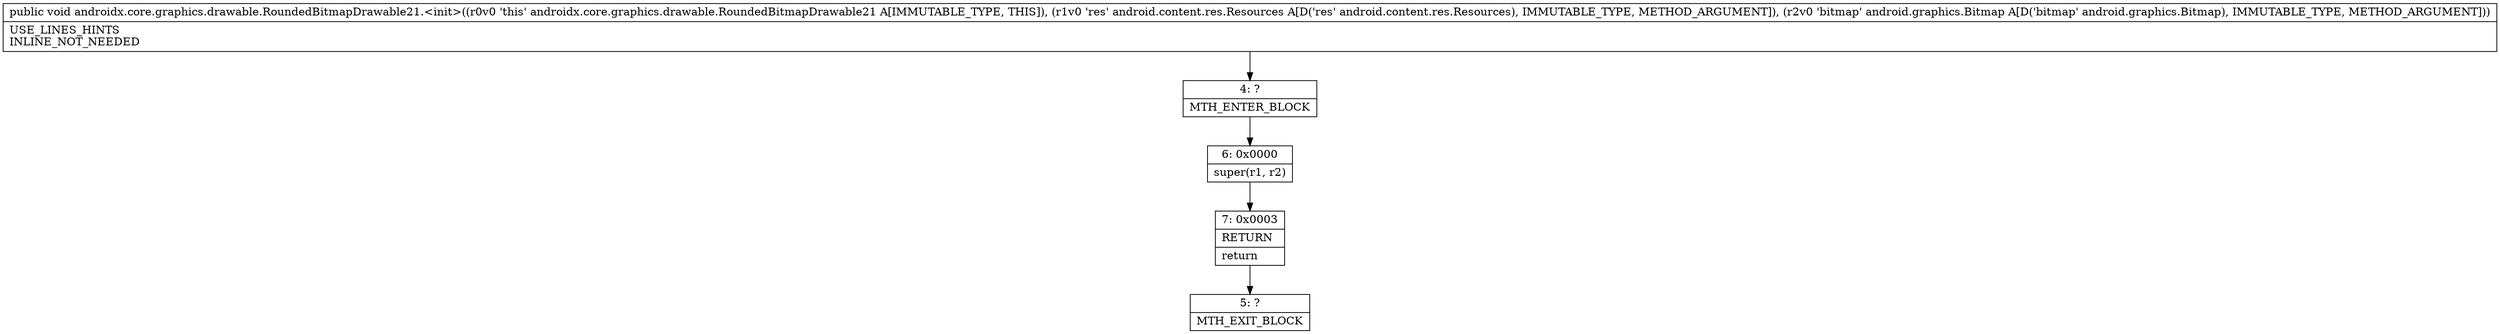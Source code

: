 digraph "CFG forandroidx.core.graphics.drawable.RoundedBitmapDrawable21.\<init\>(Landroid\/content\/res\/Resources;Landroid\/graphics\/Bitmap;)V" {
Node_4 [shape=record,label="{4\:\ ?|MTH_ENTER_BLOCK\l}"];
Node_6 [shape=record,label="{6\:\ 0x0000|super(r1, r2)\l}"];
Node_7 [shape=record,label="{7\:\ 0x0003|RETURN\l|return\l}"];
Node_5 [shape=record,label="{5\:\ ?|MTH_EXIT_BLOCK\l}"];
MethodNode[shape=record,label="{public void androidx.core.graphics.drawable.RoundedBitmapDrawable21.\<init\>((r0v0 'this' androidx.core.graphics.drawable.RoundedBitmapDrawable21 A[IMMUTABLE_TYPE, THIS]), (r1v0 'res' android.content.res.Resources A[D('res' android.content.res.Resources), IMMUTABLE_TYPE, METHOD_ARGUMENT]), (r2v0 'bitmap' android.graphics.Bitmap A[D('bitmap' android.graphics.Bitmap), IMMUTABLE_TYPE, METHOD_ARGUMENT]))  | USE_LINES_HINTS\lINLINE_NOT_NEEDED\l}"];
MethodNode -> Node_4;Node_4 -> Node_6;
Node_6 -> Node_7;
Node_7 -> Node_5;
}

